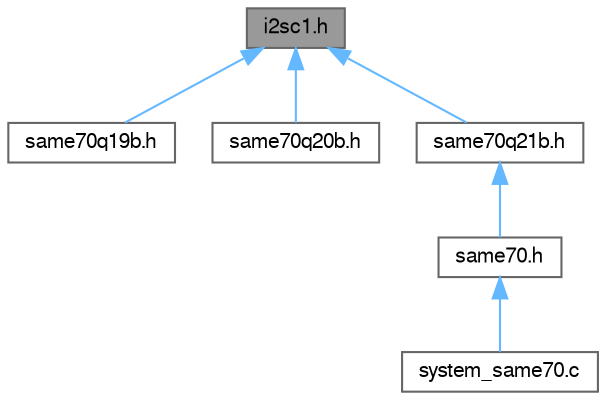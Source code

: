 digraph "i2sc1.h"
{
 // LATEX_PDF_SIZE
  bgcolor="transparent";
  edge [fontname=FreeSans,fontsize=10,labelfontname=FreeSans,labelfontsize=10];
  node [fontname=FreeSans,fontsize=10,shape=box,height=0.2,width=0.4];
  Node1 [label="i2sc1.h",height=0.2,width=0.4,color="gray40", fillcolor="grey60", style="filled", fontcolor="black",tooltip="Copyright (c) 2017-2018 Microchip Technology Inc."];
  Node1 -> Node2 [dir="back",color="steelblue1",style="solid"];
  Node2 [label="same70q19b.h",height=0.2,width=0.4,color="grey40", fillcolor="white", style="filled",URL="$same70q19b_8h.html",tooltip="Copyright (c) 2017-2019 Microchip Technology Inc."];
  Node1 -> Node3 [dir="back",color="steelblue1",style="solid"];
  Node3 [label="same70q20b.h",height=0.2,width=0.4,color="grey40", fillcolor="white", style="filled",URL="$same70q20b_8h.html",tooltip="Copyright (c) 2017-2019 Microchip Technology Inc."];
  Node1 -> Node4 [dir="back",color="steelblue1",style="solid"];
  Node4 [label="same70q21b.h",height=0.2,width=0.4,color="grey40", fillcolor="white", style="filled",URL="$same70q21b_8h.html",tooltip="Copyright (c) 2017-2019 Microchip Technology Inc."];
  Node4 -> Node5 [dir="back",color="steelblue1",style="solid"];
  Node5 [label="same70.h",height=0.2,width=0.4,color="grey40", fillcolor="white", style="filled",URL="$same70_8h.html",tooltip="Copyright (c) 2015-2018 Microchip Technology Inc."];
  Node5 -> Node6 [dir="back",color="steelblue1",style="solid"];
  Node6 [label="system_same70.c",height=0.2,width=0.4,color="grey40", fillcolor="white", style="filled",URL="$system__same70_8c.html",tooltip="Copyright (c) 2015-2018 Microchip Technology Inc."];
}
